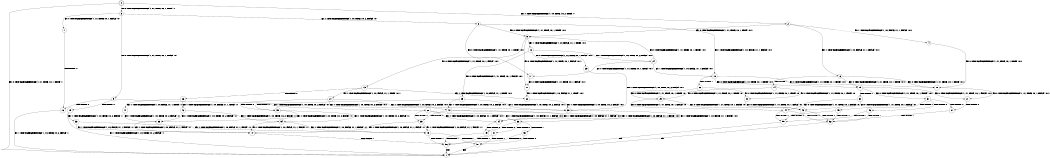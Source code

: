 digraph BCG {
size = "7, 10.5";
center = TRUE;
node [shape = circle];
0 [peripheries = 2];
0 -> 1 [label = "EX !0 !ATOMIC_EXCH_BRANCH (1, +1, TRUE, +0, 1, TRUE) !::"];
0 -> 2 [label = "EX !1 !ATOMIC_EXCH_BRANCH (1, +0, TRUE, +0, 2, TRUE) !::"];
0 -> 3 [label = "EX !0 !ATOMIC_EXCH_BRANCH (1, +1, TRUE, +0, 1, TRUE) !::"];
2 -> 4 [label = "EX !1 !ATOMIC_EXCH_BRANCH (1, +0, FALSE, +1, 1, FALSE) !:0:1:"];
2 -> 5 [label = "EX !0 !ATOMIC_EXCH_BRANCH (1, +1, TRUE, +0, 1, TRUE) !:0:1:"];
2 -> 6 [label = "EX !1 !ATOMIC_EXCH_BRANCH (1, +0, FALSE, +1, 1, FALSE) !:0:1:"];
3 -> 7 [label = "EX !0 !ATOMIC_EXCH_BRANCH (1, +1, TRUE, +0, 1, FALSE) !:0:"];
3 -> 8 [label = "EX !1 !ATOMIC_EXCH_BRANCH (1, +0, TRUE, +0, 2, FALSE) !:0:"];
3 -> 9 [label = "EX !0 !ATOMIC_EXCH_BRANCH (1, +1, TRUE, +0, 1, FALSE) !:0:"];
4 -> 10 [label = "EX !0 !ATOMIC_EXCH_BRANCH (1, +1, TRUE, +0, 1, TRUE) !:0:1:"];
5 -> 11 [label = "EX !0 !ATOMIC_EXCH_BRANCH (1, +1, TRUE, +0, 1, FALSE) !:0:1:"];
5 -> 12 [label = "EX !1 !ATOMIC_EXCH_BRANCH (1, +0, FALSE, +1, 1, TRUE) !:0:1:"];
5 -> 13 [label = "EX !0 !ATOMIC_EXCH_BRANCH (1, +1, TRUE, +0, 1, FALSE) !:0:1:"];
6 -> 10 [label = "EX !0 !ATOMIC_EXCH_BRANCH (1, +1, TRUE, +0, 1, TRUE) !:0:1:"];
6 -> 14 [label = "TERMINATE !1"];
6 -> 15 [label = "EX !0 !ATOMIC_EXCH_BRANCH (1, +1, TRUE, +0, 1, TRUE) !:0:1:"];
7 -> 16 [label = "TERMINATE !0"];
8 -> 17 [label = "EX !0 !ATOMIC_EXCH_BRANCH (1, +1, TRUE, +0, 1, TRUE) !:0:1:"];
8 -> 18 [label = "EX !1 !ATOMIC_EXCH_BRANCH (1, +0, FALSE, +1, 1, FALSE) !:0:1:"];
8 -> 5 [label = "EX !0 !ATOMIC_EXCH_BRANCH (1, +1, TRUE, +0, 1, TRUE) !:0:1:"];
9 -> 16 [label = "TERMINATE !0"];
9 -> 19 [label = "TERMINATE !0"];
9 -> 20 [label = "EX !1 !ATOMIC_EXCH_BRANCH (1, +0, TRUE, +0, 2, FALSE) !:0:"];
10 -> 21 [label = "EX !0 !ATOMIC_EXCH_BRANCH (1, +1, TRUE, +0, 1, FALSE) !:0:1:"];
11 -> 22 [label = "EX !1 !ATOMIC_EXCH_BRANCH (1, +0, FALSE, +1, 1, TRUE) !:0:1:"];
12 -> 23 [label = "EX !0 !ATOMIC_EXCH_BRANCH (1, +1, TRUE, +0, 1, FALSE) !:0:1:"];
12 -> 24 [label = "EX !1 !ATOMIC_EXCH_BRANCH (1, +0, TRUE, +0, 2, FALSE) !:0:1:"];
12 -> 25 [label = "EX !0 !ATOMIC_EXCH_BRANCH (1, +1, TRUE, +0, 1, FALSE) !:0:1:"];
13 -> 22 [label = "EX !1 !ATOMIC_EXCH_BRANCH (1, +0, FALSE, +1, 1, TRUE) !:0:1:"];
13 -> 26 [label = "TERMINATE !0"];
13 -> 27 [label = "EX !1 !ATOMIC_EXCH_BRANCH (1, +0, FALSE, +1, 1, TRUE) !:0:1:"];
14 -> 28 [label = "EX !0 !ATOMIC_EXCH_BRANCH (1, +1, TRUE, +0, 1, TRUE) !:0:"];
14 -> 29 [label = "EX !0 !ATOMIC_EXCH_BRANCH (1, +1, TRUE, +0, 1, TRUE) !:0:"];
15 -> 21 [label = "EX !0 !ATOMIC_EXCH_BRANCH (1, +1, TRUE, +0, 1, FALSE) !:0:1:"];
15 -> 30 [label = "TERMINATE !1"];
15 -> 31 [label = "EX !0 !ATOMIC_EXCH_BRANCH (1, +1, TRUE, +0, 1, FALSE) !:0:1:"];
16 -> 1 [label = "EX !1 !ATOMIC_EXCH_BRANCH (1, +0, TRUE, +0, 2, FALSE) !::"];
17 -> 11 [label = "EX !0 !ATOMIC_EXCH_BRANCH (1, +1, TRUE, +0, 1, FALSE) !:0:1:"];
18 -> 10 [label = "EX !0 !ATOMIC_EXCH_BRANCH (1, +1, TRUE, +0, 1, TRUE) !:0:1:"];
18 -> 32 [label = "TERMINATE !1"];
18 -> 15 [label = "EX !0 !ATOMIC_EXCH_BRANCH (1, +1, TRUE, +0, 1, TRUE) !:0:1:"];
19 -> 1 [label = "EX !1 !ATOMIC_EXCH_BRANCH (1, +0, TRUE, +0, 2, FALSE) !::"];
19 -> 33 [label = "EX !1 !ATOMIC_EXCH_BRANCH (1, +0, TRUE, +0, 2, FALSE) !::"];
20 -> 34 [label = "EX !1 !ATOMIC_EXCH_BRANCH (1, +0, FALSE, +1, 1, FALSE) !:0:1:"];
20 -> 35 [label = "TERMINATE !0"];
20 -> 36 [label = "EX !1 !ATOMIC_EXCH_BRANCH (1, +0, FALSE, +1, 1, FALSE) !:0:1:"];
21 -> 37 [label = "TERMINATE !0"];
22 -> 38 [label = "EX !1 !ATOMIC_EXCH_BRANCH (1, +0, TRUE, +0, 2, FALSE) !:0:1:"];
23 -> 38 [label = "EX !1 !ATOMIC_EXCH_BRANCH (1, +0, TRUE, +0, 2, FALSE) !:0:1:"];
24 -> 17 [label = "EX !0 !ATOMIC_EXCH_BRANCH (1, +1, TRUE, +0, 1, TRUE) !:0:1:"];
24 -> 18 [label = "EX !1 !ATOMIC_EXCH_BRANCH (1, +0, FALSE, +1, 1, FALSE) !:0:1:"];
24 -> 5 [label = "EX !0 !ATOMIC_EXCH_BRANCH (1, +1, TRUE, +0, 1, TRUE) !:0:1:"];
25 -> 38 [label = "EX !1 !ATOMIC_EXCH_BRANCH (1, +0, TRUE, +0, 2, FALSE) !:0:1:"];
25 -> 39 [label = "TERMINATE !0"];
25 -> 40 [label = "EX !1 !ATOMIC_EXCH_BRANCH (1, +0, TRUE, +0, 2, FALSE) !:0:1:"];
26 -> 41 [label = "EX !1 !ATOMIC_EXCH_BRANCH (1, +0, FALSE, +1, 1, TRUE) !:1:"];
26 -> 42 [label = "EX !1 !ATOMIC_EXCH_BRANCH (1, +0, FALSE, +1, 1, TRUE) !:1:"];
27 -> 38 [label = "EX !1 !ATOMIC_EXCH_BRANCH (1, +0, TRUE, +0, 2, FALSE) !:0:1:"];
27 -> 39 [label = "TERMINATE !0"];
27 -> 40 [label = "EX !1 !ATOMIC_EXCH_BRANCH (1, +0, TRUE, +0, 2, FALSE) !:0:1:"];
28 -> 43 [label = "EX !0 !ATOMIC_EXCH_BRANCH (1, +1, TRUE, +0, 1, FALSE) !:0:"];
29 -> 43 [label = "EX !0 !ATOMIC_EXCH_BRANCH (1, +1, TRUE, +0, 1, FALSE) !:0:"];
29 -> 44 [label = "EX !0 !ATOMIC_EXCH_BRANCH (1, +1, TRUE, +0, 1, FALSE) !:0:"];
30 -> 43 [label = "EX !0 !ATOMIC_EXCH_BRANCH (1, +1, TRUE, +0, 1, FALSE) !:0:"];
30 -> 44 [label = "EX !0 !ATOMIC_EXCH_BRANCH (1, +1, TRUE, +0, 1, FALSE) !:0:"];
31 -> 37 [label = "TERMINATE !0"];
31 -> 45 [label = "TERMINATE !1"];
31 -> 46 [label = "TERMINATE !0"];
32 -> 28 [label = "EX !0 !ATOMIC_EXCH_BRANCH (1, +1, TRUE, +0, 1, TRUE) !:0:"];
32 -> 29 [label = "EX !0 !ATOMIC_EXCH_BRANCH (1, +1, TRUE, +0, 1, TRUE) !:0:"];
33 -> 47 [label = "EX !1 !ATOMIC_EXCH_BRANCH (1, +0, FALSE, +1, 1, FALSE) !:1:"];
33 -> 48 [label = "EX !1 !ATOMIC_EXCH_BRANCH (1, +0, FALSE, +1, 1, FALSE) !:1:"];
34 -> 49 [label = "TERMINATE !0"];
35 -> 47 [label = "EX !1 !ATOMIC_EXCH_BRANCH (1, +0, FALSE, +1, 1, FALSE) !:1:"];
35 -> 48 [label = "EX !1 !ATOMIC_EXCH_BRANCH (1, +0, FALSE, +1, 1, FALSE) !:1:"];
36 -> 49 [label = "TERMINATE !0"];
36 -> 50 [label = "TERMINATE !1"];
36 -> 51 [label = "TERMINATE !0"];
37 -> 52 [label = "TERMINATE !1"];
38 -> 34 [label = "EX !1 !ATOMIC_EXCH_BRANCH (1, +0, FALSE, +1, 1, FALSE) !:0:1:"];
39 -> 53 [label = "EX !1 !ATOMIC_EXCH_BRANCH (1, +0, TRUE, +0, 2, FALSE) !:1:"];
39 -> 54 [label = "EX !1 !ATOMIC_EXCH_BRANCH (1, +0, TRUE, +0, 2, FALSE) !:1:"];
40 -> 34 [label = "EX !1 !ATOMIC_EXCH_BRANCH (1, +0, FALSE, +1, 1, FALSE) !:0:1:"];
40 -> 35 [label = "TERMINATE !0"];
40 -> 36 [label = "EX !1 !ATOMIC_EXCH_BRANCH (1, +0, FALSE, +1, 1, FALSE) !:0:1:"];
41 -> 53 [label = "EX !1 !ATOMIC_EXCH_BRANCH (1, +0, TRUE, +0, 2, FALSE) !:1:"];
42 -> 53 [label = "EX !1 !ATOMIC_EXCH_BRANCH (1, +0, TRUE, +0, 2, FALSE) !:1:"];
42 -> 54 [label = "EX !1 !ATOMIC_EXCH_BRANCH (1, +0, TRUE, +0, 2, FALSE) !:1:"];
43 -> 52 [label = "TERMINATE !0"];
44 -> 52 [label = "TERMINATE !0"];
44 -> 55 [label = "TERMINATE !0"];
45 -> 52 [label = "TERMINATE !0"];
45 -> 55 [label = "TERMINATE !0"];
46 -> 52 [label = "TERMINATE !1"];
46 -> 55 [label = "TERMINATE !1"];
47 -> 56 [label = "TERMINATE !1"];
48 -> 56 [label = "TERMINATE !1"];
48 -> 57 [label = "TERMINATE !1"];
49 -> 56 [label = "TERMINATE !1"];
50 -> 56 [label = "TERMINATE !0"];
50 -> 57 [label = "TERMINATE !0"];
51 -> 56 [label = "TERMINATE !1"];
51 -> 57 [label = "TERMINATE !1"];
52 -> 1 [label = "exit"];
53 -> 47 [label = "EX !1 !ATOMIC_EXCH_BRANCH (1, +0, FALSE, +1, 1, FALSE) !:1:"];
54 -> 47 [label = "EX !1 !ATOMIC_EXCH_BRANCH (1, +0, FALSE, +1, 1, FALSE) !:1:"];
54 -> 48 [label = "EX !1 !ATOMIC_EXCH_BRANCH (1, +0, FALSE, +1, 1, FALSE) !:1:"];
55 -> 1 [label = "exit"];
56 -> 1 [label = "exit"];
57 -> 1 [label = "exit"];
}
